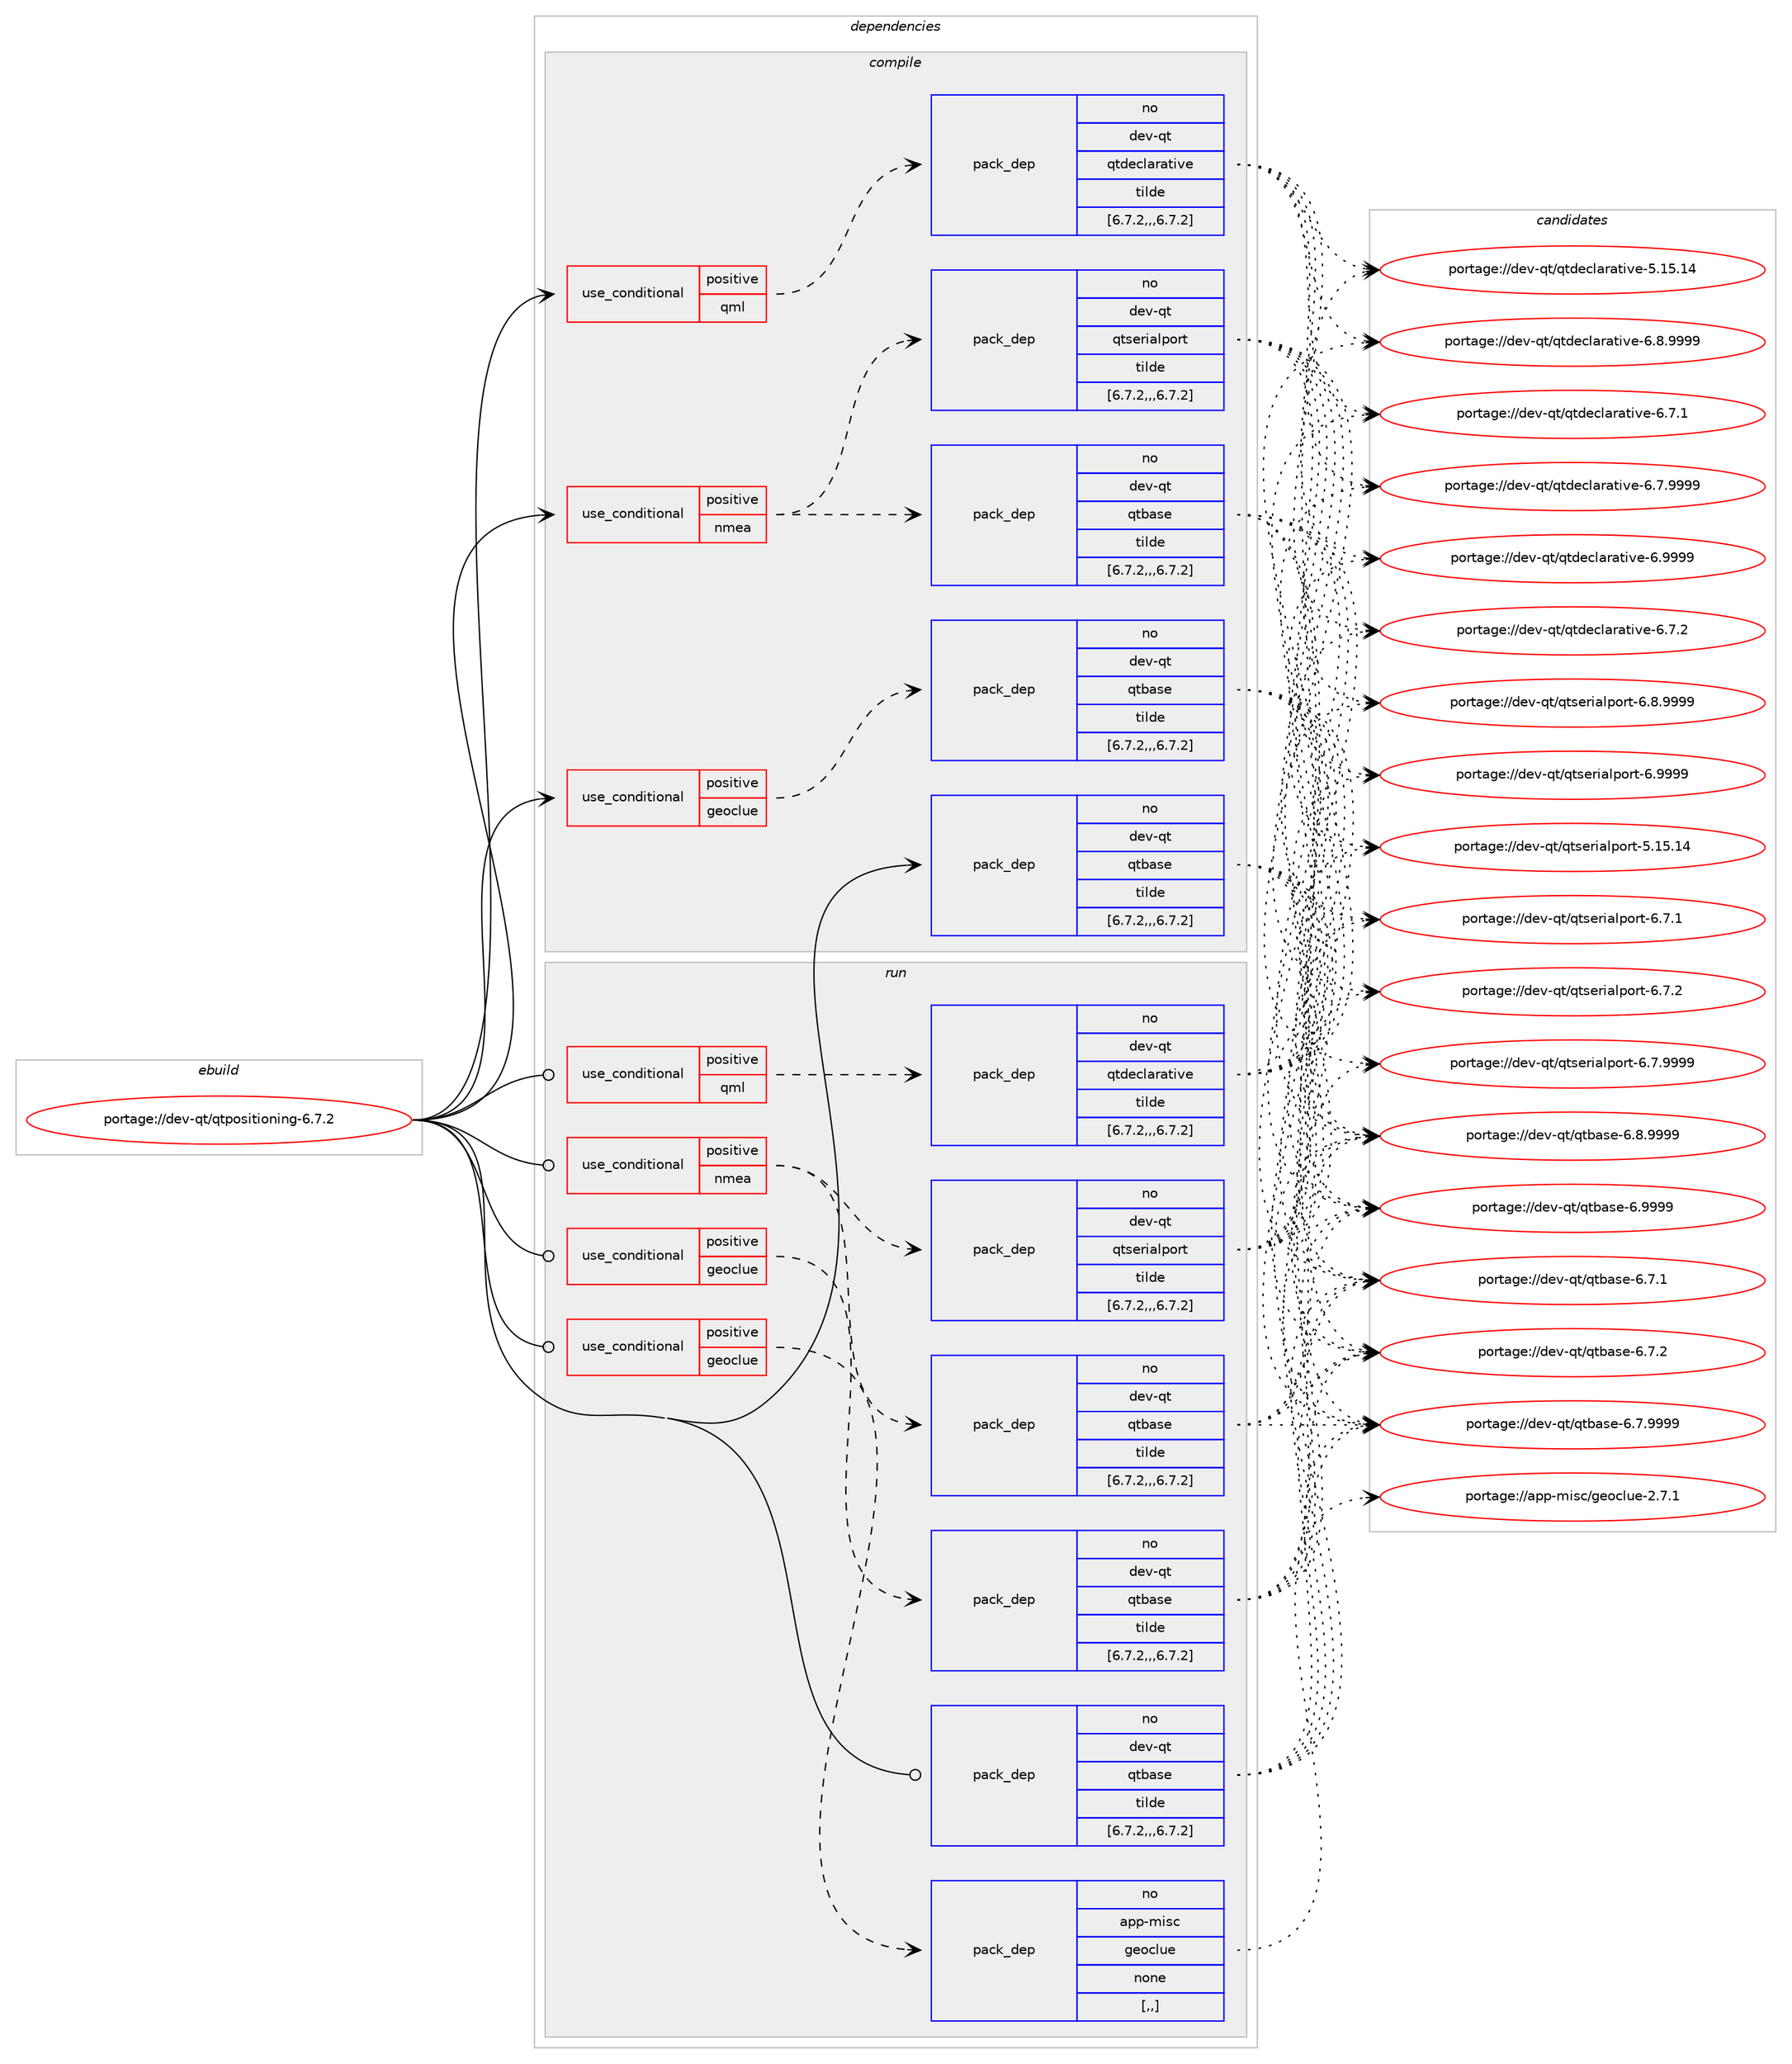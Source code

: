 digraph prolog {

# *************
# Graph options
# *************

newrank=true;
concentrate=true;
compound=true;
graph [rankdir=LR,fontname=Helvetica,fontsize=10,ranksep=1.5];#, ranksep=2.5, nodesep=0.2];
edge  [arrowhead=vee];
node  [fontname=Helvetica,fontsize=10];

# **********
# The ebuild
# **********

subgraph cluster_leftcol {
color=gray;
rank=same;
label=<<i>ebuild</i>>;
id [label="portage://dev-qt/qtpositioning-6.7.2", color=red, width=4, href="../dev-qt/qtpositioning-6.7.2.svg"];
}

# ****************
# The dependencies
# ****************

subgraph cluster_midcol {
color=gray;
label=<<i>dependencies</i>>;
subgraph cluster_compile {
fillcolor="#eeeeee";
style=filled;
label=<<i>compile</i>>;
subgraph cond40974 {
dependency166275 [label=<<TABLE BORDER="0" CELLBORDER="1" CELLSPACING="0" CELLPADDING="4"><TR><TD ROWSPAN="3" CELLPADDING="10">use_conditional</TD></TR><TR><TD>positive</TD></TR><TR><TD>geoclue</TD></TR></TABLE>>, shape=none, color=red];
subgraph pack124061 {
dependency166276 [label=<<TABLE BORDER="0" CELLBORDER="1" CELLSPACING="0" CELLPADDING="4" WIDTH="220"><TR><TD ROWSPAN="6" CELLPADDING="30">pack_dep</TD></TR><TR><TD WIDTH="110">no</TD></TR><TR><TD>dev-qt</TD></TR><TR><TD>qtbase</TD></TR><TR><TD>tilde</TD></TR><TR><TD>[6.7.2,,,6.7.2]</TD></TR></TABLE>>, shape=none, color=blue];
}
dependency166275:e -> dependency166276:w [weight=20,style="dashed",arrowhead="vee"];
}
id:e -> dependency166275:w [weight=20,style="solid",arrowhead="vee"];
subgraph cond40975 {
dependency166277 [label=<<TABLE BORDER="0" CELLBORDER="1" CELLSPACING="0" CELLPADDING="4"><TR><TD ROWSPAN="3" CELLPADDING="10">use_conditional</TD></TR><TR><TD>positive</TD></TR><TR><TD>nmea</TD></TR></TABLE>>, shape=none, color=red];
subgraph pack124062 {
dependency166278 [label=<<TABLE BORDER="0" CELLBORDER="1" CELLSPACING="0" CELLPADDING="4" WIDTH="220"><TR><TD ROWSPAN="6" CELLPADDING="30">pack_dep</TD></TR><TR><TD WIDTH="110">no</TD></TR><TR><TD>dev-qt</TD></TR><TR><TD>qtbase</TD></TR><TR><TD>tilde</TD></TR><TR><TD>[6.7.2,,,6.7.2]</TD></TR></TABLE>>, shape=none, color=blue];
}
dependency166277:e -> dependency166278:w [weight=20,style="dashed",arrowhead="vee"];
subgraph pack124063 {
dependency166279 [label=<<TABLE BORDER="0" CELLBORDER="1" CELLSPACING="0" CELLPADDING="4" WIDTH="220"><TR><TD ROWSPAN="6" CELLPADDING="30">pack_dep</TD></TR><TR><TD WIDTH="110">no</TD></TR><TR><TD>dev-qt</TD></TR><TR><TD>qtserialport</TD></TR><TR><TD>tilde</TD></TR><TR><TD>[6.7.2,,,6.7.2]</TD></TR></TABLE>>, shape=none, color=blue];
}
dependency166277:e -> dependency166279:w [weight=20,style="dashed",arrowhead="vee"];
}
id:e -> dependency166277:w [weight=20,style="solid",arrowhead="vee"];
subgraph cond40976 {
dependency166280 [label=<<TABLE BORDER="0" CELLBORDER="1" CELLSPACING="0" CELLPADDING="4"><TR><TD ROWSPAN="3" CELLPADDING="10">use_conditional</TD></TR><TR><TD>positive</TD></TR><TR><TD>qml</TD></TR></TABLE>>, shape=none, color=red];
subgraph pack124064 {
dependency166281 [label=<<TABLE BORDER="0" CELLBORDER="1" CELLSPACING="0" CELLPADDING="4" WIDTH="220"><TR><TD ROWSPAN="6" CELLPADDING="30">pack_dep</TD></TR><TR><TD WIDTH="110">no</TD></TR><TR><TD>dev-qt</TD></TR><TR><TD>qtdeclarative</TD></TR><TR><TD>tilde</TD></TR><TR><TD>[6.7.2,,,6.7.2]</TD></TR></TABLE>>, shape=none, color=blue];
}
dependency166280:e -> dependency166281:w [weight=20,style="dashed",arrowhead="vee"];
}
id:e -> dependency166280:w [weight=20,style="solid",arrowhead="vee"];
subgraph pack124065 {
dependency166282 [label=<<TABLE BORDER="0" CELLBORDER="1" CELLSPACING="0" CELLPADDING="4" WIDTH="220"><TR><TD ROWSPAN="6" CELLPADDING="30">pack_dep</TD></TR><TR><TD WIDTH="110">no</TD></TR><TR><TD>dev-qt</TD></TR><TR><TD>qtbase</TD></TR><TR><TD>tilde</TD></TR><TR><TD>[6.7.2,,,6.7.2]</TD></TR></TABLE>>, shape=none, color=blue];
}
id:e -> dependency166282:w [weight=20,style="solid",arrowhead="vee"];
}
subgraph cluster_compileandrun {
fillcolor="#eeeeee";
style=filled;
label=<<i>compile and run</i>>;
}
subgraph cluster_run {
fillcolor="#eeeeee";
style=filled;
label=<<i>run</i>>;
subgraph cond40977 {
dependency166283 [label=<<TABLE BORDER="0" CELLBORDER="1" CELLSPACING="0" CELLPADDING="4"><TR><TD ROWSPAN="3" CELLPADDING="10">use_conditional</TD></TR><TR><TD>positive</TD></TR><TR><TD>geoclue</TD></TR></TABLE>>, shape=none, color=red];
subgraph pack124066 {
dependency166284 [label=<<TABLE BORDER="0" CELLBORDER="1" CELLSPACING="0" CELLPADDING="4" WIDTH="220"><TR><TD ROWSPAN="6" CELLPADDING="30">pack_dep</TD></TR><TR><TD WIDTH="110">no</TD></TR><TR><TD>app-misc</TD></TR><TR><TD>geoclue</TD></TR><TR><TD>none</TD></TR><TR><TD>[,,]</TD></TR></TABLE>>, shape=none, color=blue];
}
dependency166283:e -> dependency166284:w [weight=20,style="dashed",arrowhead="vee"];
}
id:e -> dependency166283:w [weight=20,style="solid",arrowhead="odot"];
subgraph cond40978 {
dependency166285 [label=<<TABLE BORDER="0" CELLBORDER="1" CELLSPACING="0" CELLPADDING="4"><TR><TD ROWSPAN="3" CELLPADDING="10">use_conditional</TD></TR><TR><TD>positive</TD></TR><TR><TD>geoclue</TD></TR></TABLE>>, shape=none, color=red];
subgraph pack124067 {
dependency166286 [label=<<TABLE BORDER="0" CELLBORDER="1" CELLSPACING="0" CELLPADDING="4" WIDTH="220"><TR><TD ROWSPAN="6" CELLPADDING="30">pack_dep</TD></TR><TR><TD WIDTH="110">no</TD></TR><TR><TD>dev-qt</TD></TR><TR><TD>qtbase</TD></TR><TR><TD>tilde</TD></TR><TR><TD>[6.7.2,,,6.7.2]</TD></TR></TABLE>>, shape=none, color=blue];
}
dependency166285:e -> dependency166286:w [weight=20,style="dashed",arrowhead="vee"];
}
id:e -> dependency166285:w [weight=20,style="solid",arrowhead="odot"];
subgraph cond40979 {
dependency166287 [label=<<TABLE BORDER="0" CELLBORDER="1" CELLSPACING="0" CELLPADDING="4"><TR><TD ROWSPAN="3" CELLPADDING="10">use_conditional</TD></TR><TR><TD>positive</TD></TR><TR><TD>nmea</TD></TR></TABLE>>, shape=none, color=red];
subgraph pack124068 {
dependency166288 [label=<<TABLE BORDER="0" CELLBORDER="1" CELLSPACING="0" CELLPADDING="4" WIDTH="220"><TR><TD ROWSPAN="6" CELLPADDING="30">pack_dep</TD></TR><TR><TD WIDTH="110">no</TD></TR><TR><TD>dev-qt</TD></TR><TR><TD>qtbase</TD></TR><TR><TD>tilde</TD></TR><TR><TD>[6.7.2,,,6.7.2]</TD></TR></TABLE>>, shape=none, color=blue];
}
dependency166287:e -> dependency166288:w [weight=20,style="dashed",arrowhead="vee"];
subgraph pack124069 {
dependency166289 [label=<<TABLE BORDER="0" CELLBORDER="1" CELLSPACING="0" CELLPADDING="4" WIDTH="220"><TR><TD ROWSPAN="6" CELLPADDING="30">pack_dep</TD></TR><TR><TD WIDTH="110">no</TD></TR><TR><TD>dev-qt</TD></TR><TR><TD>qtserialport</TD></TR><TR><TD>tilde</TD></TR><TR><TD>[6.7.2,,,6.7.2]</TD></TR></TABLE>>, shape=none, color=blue];
}
dependency166287:e -> dependency166289:w [weight=20,style="dashed",arrowhead="vee"];
}
id:e -> dependency166287:w [weight=20,style="solid",arrowhead="odot"];
subgraph cond40980 {
dependency166290 [label=<<TABLE BORDER="0" CELLBORDER="1" CELLSPACING="0" CELLPADDING="4"><TR><TD ROWSPAN="3" CELLPADDING="10">use_conditional</TD></TR><TR><TD>positive</TD></TR><TR><TD>qml</TD></TR></TABLE>>, shape=none, color=red];
subgraph pack124070 {
dependency166291 [label=<<TABLE BORDER="0" CELLBORDER="1" CELLSPACING="0" CELLPADDING="4" WIDTH="220"><TR><TD ROWSPAN="6" CELLPADDING="30">pack_dep</TD></TR><TR><TD WIDTH="110">no</TD></TR><TR><TD>dev-qt</TD></TR><TR><TD>qtdeclarative</TD></TR><TR><TD>tilde</TD></TR><TR><TD>[6.7.2,,,6.7.2]</TD></TR></TABLE>>, shape=none, color=blue];
}
dependency166290:e -> dependency166291:w [weight=20,style="dashed",arrowhead="vee"];
}
id:e -> dependency166290:w [weight=20,style="solid",arrowhead="odot"];
subgraph pack124071 {
dependency166292 [label=<<TABLE BORDER="0" CELLBORDER="1" CELLSPACING="0" CELLPADDING="4" WIDTH="220"><TR><TD ROWSPAN="6" CELLPADDING="30">pack_dep</TD></TR><TR><TD WIDTH="110">no</TD></TR><TR><TD>dev-qt</TD></TR><TR><TD>qtbase</TD></TR><TR><TD>tilde</TD></TR><TR><TD>[6.7.2,,,6.7.2]</TD></TR></TABLE>>, shape=none, color=blue];
}
id:e -> dependency166292:w [weight=20,style="solid",arrowhead="odot"];
}
}

# **************
# The candidates
# **************

subgraph cluster_choices {
rank=same;
color=gray;
label=<<i>candidates</i>>;

subgraph choice124061 {
color=black;
nodesep=1;
choice10010111845113116471131169897115101455446554649 [label="portage://dev-qt/qtbase-6.7.1", color=red, width=4,href="../dev-qt/qtbase-6.7.1.svg"];
choice10010111845113116471131169897115101455446554650 [label="portage://dev-qt/qtbase-6.7.2", color=red, width=4,href="../dev-qt/qtbase-6.7.2.svg"];
choice10010111845113116471131169897115101455446554657575757 [label="portage://dev-qt/qtbase-6.7.9999", color=red, width=4,href="../dev-qt/qtbase-6.7.9999.svg"];
choice10010111845113116471131169897115101455446564657575757 [label="portage://dev-qt/qtbase-6.8.9999", color=red, width=4,href="../dev-qt/qtbase-6.8.9999.svg"];
choice1001011184511311647113116989711510145544657575757 [label="portage://dev-qt/qtbase-6.9999", color=red, width=4,href="../dev-qt/qtbase-6.9999.svg"];
dependency166276:e -> choice10010111845113116471131169897115101455446554649:w [style=dotted,weight="100"];
dependency166276:e -> choice10010111845113116471131169897115101455446554650:w [style=dotted,weight="100"];
dependency166276:e -> choice10010111845113116471131169897115101455446554657575757:w [style=dotted,weight="100"];
dependency166276:e -> choice10010111845113116471131169897115101455446564657575757:w [style=dotted,weight="100"];
dependency166276:e -> choice1001011184511311647113116989711510145544657575757:w [style=dotted,weight="100"];
}
subgraph choice124062 {
color=black;
nodesep=1;
choice10010111845113116471131169897115101455446554649 [label="portage://dev-qt/qtbase-6.7.1", color=red, width=4,href="../dev-qt/qtbase-6.7.1.svg"];
choice10010111845113116471131169897115101455446554650 [label="portage://dev-qt/qtbase-6.7.2", color=red, width=4,href="../dev-qt/qtbase-6.7.2.svg"];
choice10010111845113116471131169897115101455446554657575757 [label="portage://dev-qt/qtbase-6.7.9999", color=red, width=4,href="../dev-qt/qtbase-6.7.9999.svg"];
choice10010111845113116471131169897115101455446564657575757 [label="portage://dev-qt/qtbase-6.8.9999", color=red, width=4,href="../dev-qt/qtbase-6.8.9999.svg"];
choice1001011184511311647113116989711510145544657575757 [label="portage://dev-qt/qtbase-6.9999", color=red, width=4,href="../dev-qt/qtbase-6.9999.svg"];
dependency166278:e -> choice10010111845113116471131169897115101455446554649:w [style=dotted,weight="100"];
dependency166278:e -> choice10010111845113116471131169897115101455446554650:w [style=dotted,weight="100"];
dependency166278:e -> choice10010111845113116471131169897115101455446554657575757:w [style=dotted,weight="100"];
dependency166278:e -> choice10010111845113116471131169897115101455446564657575757:w [style=dotted,weight="100"];
dependency166278:e -> choice1001011184511311647113116989711510145544657575757:w [style=dotted,weight="100"];
}
subgraph choice124063 {
color=black;
nodesep=1;
choice1001011184511311647113116115101114105971081121111141164553464953464952 [label="portage://dev-qt/qtserialport-5.15.14", color=red, width=4,href="../dev-qt/qtserialport-5.15.14.svg"];
choice100101118451131164711311611510111410597108112111114116455446554649 [label="portage://dev-qt/qtserialport-6.7.1", color=red, width=4,href="../dev-qt/qtserialport-6.7.1.svg"];
choice100101118451131164711311611510111410597108112111114116455446554650 [label="portage://dev-qt/qtserialport-6.7.2", color=red, width=4,href="../dev-qt/qtserialport-6.7.2.svg"];
choice100101118451131164711311611510111410597108112111114116455446554657575757 [label="portage://dev-qt/qtserialport-6.7.9999", color=red, width=4,href="../dev-qt/qtserialport-6.7.9999.svg"];
choice100101118451131164711311611510111410597108112111114116455446564657575757 [label="portage://dev-qt/qtserialport-6.8.9999", color=red, width=4,href="../dev-qt/qtserialport-6.8.9999.svg"];
choice10010111845113116471131161151011141059710811211111411645544657575757 [label="portage://dev-qt/qtserialport-6.9999", color=red, width=4,href="../dev-qt/qtserialport-6.9999.svg"];
dependency166279:e -> choice1001011184511311647113116115101114105971081121111141164553464953464952:w [style=dotted,weight="100"];
dependency166279:e -> choice100101118451131164711311611510111410597108112111114116455446554649:w [style=dotted,weight="100"];
dependency166279:e -> choice100101118451131164711311611510111410597108112111114116455446554650:w [style=dotted,weight="100"];
dependency166279:e -> choice100101118451131164711311611510111410597108112111114116455446554657575757:w [style=dotted,weight="100"];
dependency166279:e -> choice100101118451131164711311611510111410597108112111114116455446564657575757:w [style=dotted,weight="100"];
dependency166279:e -> choice10010111845113116471131161151011141059710811211111411645544657575757:w [style=dotted,weight="100"];
}
subgraph choice124064 {
color=black;
nodesep=1;
choice10010111845113116471131161001019910897114971161051181014553464953464952 [label="portage://dev-qt/qtdeclarative-5.15.14", color=red, width=4,href="../dev-qt/qtdeclarative-5.15.14.svg"];
choice1001011184511311647113116100101991089711497116105118101455446554649 [label="portage://dev-qt/qtdeclarative-6.7.1", color=red, width=4,href="../dev-qt/qtdeclarative-6.7.1.svg"];
choice1001011184511311647113116100101991089711497116105118101455446554650 [label="portage://dev-qt/qtdeclarative-6.7.2", color=red, width=4,href="../dev-qt/qtdeclarative-6.7.2.svg"];
choice1001011184511311647113116100101991089711497116105118101455446554657575757 [label="portage://dev-qt/qtdeclarative-6.7.9999", color=red, width=4,href="../dev-qt/qtdeclarative-6.7.9999.svg"];
choice1001011184511311647113116100101991089711497116105118101455446564657575757 [label="portage://dev-qt/qtdeclarative-6.8.9999", color=red, width=4,href="../dev-qt/qtdeclarative-6.8.9999.svg"];
choice100101118451131164711311610010199108971149711610511810145544657575757 [label="portage://dev-qt/qtdeclarative-6.9999", color=red, width=4,href="../dev-qt/qtdeclarative-6.9999.svg"];
dependency166281:e -> choice10010111845113116471131161001019910897114971161051181014553464953464952:w [style=dotted,weight="100"];
dependency166281:e -> choice1001011184511311647113116100101991089711497116105118101455446554649:w [style=dotted,weight="100"];
dependency166281:e -> choice1001011184511311647113116100101991089711497116105118101455446554650:w [style=dotted,weight="100"];
dependency166281:e -> choice1001011184511311647113116100101991089711497116105118101455446554657575757:w [style=dotted,weight="100"];
dependency166281:e -> choice1001011184511311647113116100101991089711497116105118101455446564657575757:w [style=dotted,weight="100"];
dependency166281:e -> choice100101118451131164711311610010199108971149711610511810145544657575757:w [style=dotted,weight="100"];
}
subgraph choice124065 {
color=black;
nodesep=1;
choice10010111845113116471131169897115101455446554649 [label="portage://dev-qt/qtbase-6.7.1", color=red, width=4,href="../dev-qt/qtbase-6.7.1.svg"];
choice10010111845113116471131169897115101455446554650 [label="portage://dev-qt/qtbase-6.7.2", color=red, width=4,href="../dev-qt/qtbase-6.7.2.svg"];
choice10010111845113116471131169897115101455446554657575757 [label="portage://dev-qt/qtbase-6.7.9999", color=red, width=4,href="../dev-qt/qtbase-6.7.9999.svg"];
choice10010111845113116471131169897115101455446564657575757 [label="portage://dev-qt/qtbase-6.8.9999", color=red, width=4,href="../dev-qt/qtbase-6.8.9999.svg"];
choice1001011184511311647113116989711510145544657575757 [label="portage://dev-qt/qtbase-6.9999", color=red, width=4,href="../dev-qt/qtbase-6.9999.svg"];
dependency166282:e -> choice10010111845113116471131169897115101455446554649:w [style=dotted,weight="100"];
dependency166282:e -> choice10010111845113116471131169897115101455446554650:w [style=dotted,weight="100"];
dependency166282:e -> choice10010111845113116471131169897115101455446554657575757:w [style=dotted,weight="100"];
dependency166282:e -> choice10010111845113116471131169897115101455446564657575757:w [style=dotted,weight="100"];
dependency166282:e -> choice1001011184511311647113116989711510145544657575757:w [style=dotted,weight="100"];
}
subgraph choice124066 {
color=black;
nodesep=1;
choice9711211245109105115994710310111199108117101455046554649 [label="portage://app-misc/geoclue-2.7.1", color=red, width=4,href="../app-misc/geoclue-2.7.1.svg"];
dependency166284:e -> choice9711211245109105115994710310111199108117101455046554649:w [style=dotted,weight="100"];
}
subgraph choice124067 {
color=black;
nodesep=1;
choice10010111845113116471131169897115101455446554649 [label="portage://dev-qt/qtbase-6.7.1", color=red, width=4,href="../dev-qt/qtbase-6.7.1.svg"];
choice10010111845113116471131169897115101455446554650 [label="portage://dev-qt/qtbase-6.7.2", color=red, width=4,href="../dev-qt/qtbase-6.7.2.svg"];
choice10010111845113116471131169897115101455446554657575757 [label="portage://dev-qt/qtbase-6.7.9999", color=red, width=4,href="../dev-qt/qtbase-6.7.9999.svg"];
choice10010111845113116471131169897115101455446564657575757 [label="portage://dev-qt/qtbase-6.8.9999", color=red, width=4,href="../dev-qt/qtbase-6.8.9999.svg"];
choice1001011184511311647113116989711510145544657575757 [label="portage://dev-qt/qtbase-6.9999", color=red, width=4,href="../dev-qt/qtbase-6.9999.svg"];
dependency166286:e -> choice10010111845113116471131169897115101455446554649:w [style=dotted,weight="100"];
dependency166286:e -> choice10010111845113116471131169897115101455446554650:w [style=dotted,weight="100"];
dependency166286:e -> choice10010111845113116471131169897115101455446554657575757:w [style=dotted,weight="100"];
dependency166286:e -> choice10010111845113116471131169897115101455446564657575757:w [style=dotted,weight="100"];
dependency166286:e -> choice1001011184511311647113116989711510145544657575757:w [style=dotted,weight="100"];
}
subgraph choice124068 {
color=black;
nodesep=1;
choice10010111845113116471131169897115101455446554649 [label="portage://dev-qt/qtbase-6.7.1", color=red, width=4,href="../dev-qt/qtbase-6.7.1.svg"];
choice10010111845113116471131169897115101455446554650 [label="portage://dev-qt/qtbase-6.7.2", color=red, width=4,href="../dev-qt/qtbase-6.7.2.svg"];
choice10010111845113116471131169897115101455446554657575757 [label="portage://dev-qt/qtbase-6.7.9999", color=red, width=4,href="../dev-qt/qtbase-6.7.9999.svg"];
choice10010111845113116471131169897115101455446564657575757 [label="portage://dev-qt/qtbase-6.8.9999", color=red, width=4,href="../dev-qt/qtbase-6.8.9999.svg"];
choice1001011184511311647113116989711510145544657575757 [label="portage://dev-qt/qtbase-6.9999", color=red, width=4,href="../dev-qt/qtbase-6.9999.svg"];
dependency166288:e -> choice10010111845113116471131169897115101455446554649:w [style=dotted,weight="100"];
dependency166288:e -> choice10010111845113116471131169897115101455446554650:w [style=dotted,weight="100"];
dependency166288:e -> choice10010111845113116471131169897115101455446554657575757:w [style=dotted,weight="100"];
dependency166288:e -> choice10010111845113116471131169897115101455446564657575757:w [style=dotted,weight="100"];
dependency166288:e -> choice1001011184511311647113116989711510145544657575757:w [style=dotted,weight="100"];
}
subgraph choice124069 {
color=black;
nodesep=1;
choice1001011184511311647113116115101114105971081121111141164553464953464952 [label="portage://dev-qt/qtserialport-5.15.14", color=red, width=4,href="../dev-qt/qtserialport-5.15.14.svg"];
choice100101118451131164711311611510111410597108112111114116455446554649 [label="portage://dev-qt/qtserialport-6.7.1", color=red, width=4,href="../dev-qt/qtserialport-6.7.1.svg"];
choice100101118451131164711311611510111410597108112111114116455446554650 [label="portage://dev-qt/qtserialport-6.7.2", color=red, width=4,href="../dev-qt/qtserialport-6.7.2.svg"];
choice100101118451131164711311611510111410597108112111114116455446554657575757 [label="portage://dev-qt/qtserialport-6.7.9999", color=red, width=4,href="../dev-qt/qtserialport-6.7.9999.svg"];
choice100101118451131164711311611510111410597108112111114116455446564657575757 [label="portage://dev-qt/qtserialport-6.8.9999", color=red, width=4,href="../dev-qt/qtserialport-6.8.9999.svg"];
choice10010111845113116471131161151011141059710811211111411645544657575757 [label="portage://dev-qt/qtserialport-6.9999", color=red, width=4,href="../dev-qt/qtserialport-6.9999.svg"];
dependency166289:e -> choice1001011184511311647113116115101114105971081121111141164553464953464952:w [style=dotted,weight="100"];
dependency166289:e -> choice100101118451131164711311611510111410597108112111114116455446554649:w [style=dotted,weight="100"];
dependency166289:e -> choice100101118451131164711311611510111410597108112111114116455446554650:w [style=dotted,weight="100"];
dependency166289:e -> choice100101118451131164711311611510111410597108112111114116455446554657575757:w [style=dotted,weight="100"];
dependency166289:e -> choice100101118451131164711311611510111410597108112111114116455446564657575757:w [style=dotted,weight="100"];
dependency166289:e -> choice10010111845113116471131161151011141059710811211111411645544657575757:w [style=dotted,weight="100"];
}
subgraph choice124070 {
color=black;
nodesep=1;
choice10010111845113116471131161001019910897114971161051181014553464953464952 [label="portage://dev-qt/qtdeclarative-5.15.14", color=red, width=4,href="../dev-qt/qtdeclarative-5.15.14.svg"];
choice1001011184511311647113116100101991089711497116105118101455446554649 [label="portage://dev-qt/qtdeclarative-6.7.1", color=red, width=4,href="../dev-qt/qtdeclarative-6.7.1.svg"];
choice1001011184511311647113116100101991089711497116105118101455446554650 [label="portage://dev-qt/qtdeclarative-6.7.2", color=red, width=4,href="../dev-qt/qtdeclarative-6.7.2.svg"];
choice1001011184511311647113116100101991089711497116105118101455446554657575757 [label="portage://dev-qt/qtdeclarative-6.7.9999", color=red, width=4,href="../dev-qt/qtdeclarative-6.7.9999.svg"];
choice1001011184511311647113116100101991089711497116105118101455446564657575757 [label="portage://dev-qt/qtdeclarative-6.8.9999", color=red, width=4,href="../dev-qt/qtdeclarative-6.8.9999.svg"];
choice100101118451131164711311610010199108971149711610511810145544657575757 [label="portage://dev-qt/qtdeclarative-6.9999", color=red, width=4,href="../dev-qt/qtdeclarative-6.9999.svg"];
dependency166291:e -> choice10010111845113116471131161001019910897114971161051181014553464953464952:w [style=dotted,weight="100"];
dependency166291:e -> choice1001011184511311647113116100101991089711497116105118101455446554649:w [style=dotted,weight="100"];
dependency166291:e -> choice1001011184511311647113116100101991089711497116105118101455446554650:w [style=dotted,weight="100"];
dependency166291:e -> choice1001011184511311647113116100101991089711497116105118101455446554657575757:w [style=dotted,weight="100"];
dependency166291:e -> choice1001011184511311647113116100101991089711497116105118101455446564657575757:w [style=dotted,weight="100"];
dependency166291:e -> choice100101118451131164711311610010199108971149711610511810145544657575757:w [style=dotted,weight="100"];
}
subgraph choice124071 {
color=black;
nodesep=1;
choice10010111845113116471131169897115101455446554649 [label="portage://dev-qt/qtbase-6.7.1", color=red, width=4,href="../dev-qt/qtbase-6.7.1.svg"];
choice10010111845113116471131169897115101455446554650 [label="portage://dev-qt/qtbase-6.7.2", color=red, width=4,href="../dev-qt/qtbase-6.7.2.svg"];
choice10010111845113116471131169897115101455446554657575757 [label="portage://dev-qt/qtbase-6.7.9999", color=red, width=4,href="../dev-qt/qtbase-6.7.9999.svg"];
choice10010111845113116471131169897115101455446564657575757 [label="portage://dev-qt/qtbase-6.8.9999", color=red, width=4,href="../dev-qt/qtbase-6.8.9999.svg"];
choice1001011184511311647113116989711510145544657575757 [label="portage://dev-qt/qtbase-6.9999", color=red, width=4,href="../dev-qt/qtbase-6.9999.svg"];
dependency166292:e -> choice10010111845113116471131169897115101455446554649:w [style=dotted,weight="100"];
dependency166292:e -> choice10010111845113116471131169897115101455446554650:w [style=dotted,weight="100"];
dependency166292:e -> choice10010111845113116471131169897115101455446554657575757:w [style=dotted,weight="100"];
dependency166292:e -> choice10010111845113116471131169897115101455446564657575757:w [style=dotted,weight="100"];
dependency166292:e -> choice1001011184511311647113116989711510145544657575757:w [style=dotted,weight="100"];
}
}

}
